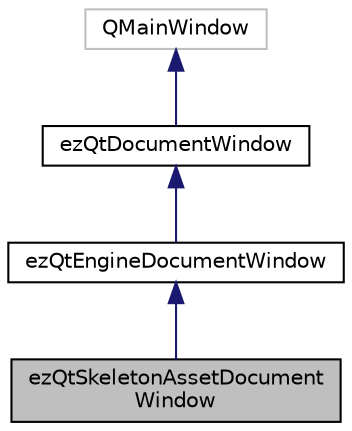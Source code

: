 digraph "ezQtSkeletonAssetDocumentWindow"
{
 // LATEX_PDF_SIZE
  edge [fontname="Helvetica",fontsize="10",labelfontname="Helvetica",labelfontsize="10"];
  node [fontname="Helvetica",fontsize="10",shape=record];
  Node1 [label="ezQtSkeletonAssetDocument\lWindow",height=0.2,width=0.4,color="black", fillcolor="grey75", style="filled", fontcolor="black",tooltip=" "];
  Node2 -> Node1 [dir="back",color="midnightblue",fontsize="10",style="solid",fontname="Helvetica"];
  Node2 [label="ezQtEngineDocumentWindow",height=0.2,width=0.4,color="black", fillcolor="white", style="filled",URL="$db/df1/classez_qt_engine_document_window.htm",tooltip="Base class for all document windows that need a connection to the engine process, and might want to r..."];
  Node3 -> Node2 [dir="back",color="midnightblue",fontsize="10",style="solid",fontname="Helvetica"];
  Node3 [label="ezQtDocumentWindow",height=0.2,width=0.4,color="black", fillcolor="white", style="filled",URL="$d1/d13/classez_qt_document_window.htm",tooltip="Base class for all document windows. Handles the most basic document window management."];
  Node4 -> Node3 [dir="back",color="midnightblue",fontsize="10",style="solid",fontname="Helvetica"];
  Node4 [label="QMainWindow",height=0.2,width=0.4,color="grey75", fillcolor="white", style="filled",tooltip=" "];
}
